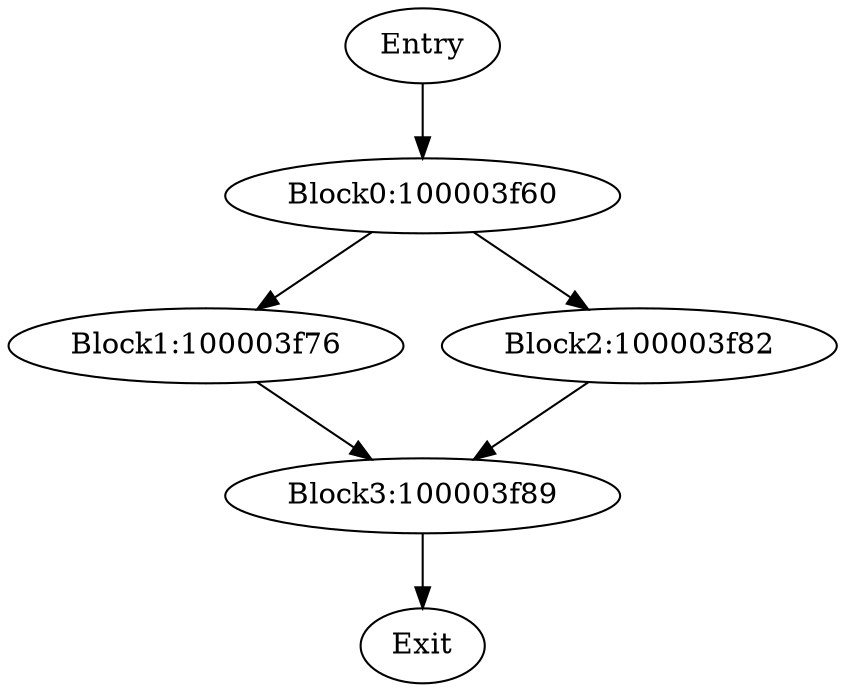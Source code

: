 digraph foo {
    "entry"[label="Entry"]
    "exit"[label="Exit"]
    "100003f60"[label="Block0:100003f60"]
    "100003f76"[label="Block1:100003f76"]
    "100003f82"[label="Block2:100003f82"]
    "100003f89"[label="Block3:100003f89"]
    "entry" -> "100003f60"
    "100003f89" -> "exit"
    "100003f60" -> "100003f82"
    "100003f60" -> "100003f76"
    "100003f76" -> "100003f89"
    "100003f82" -> "100003f89"
}